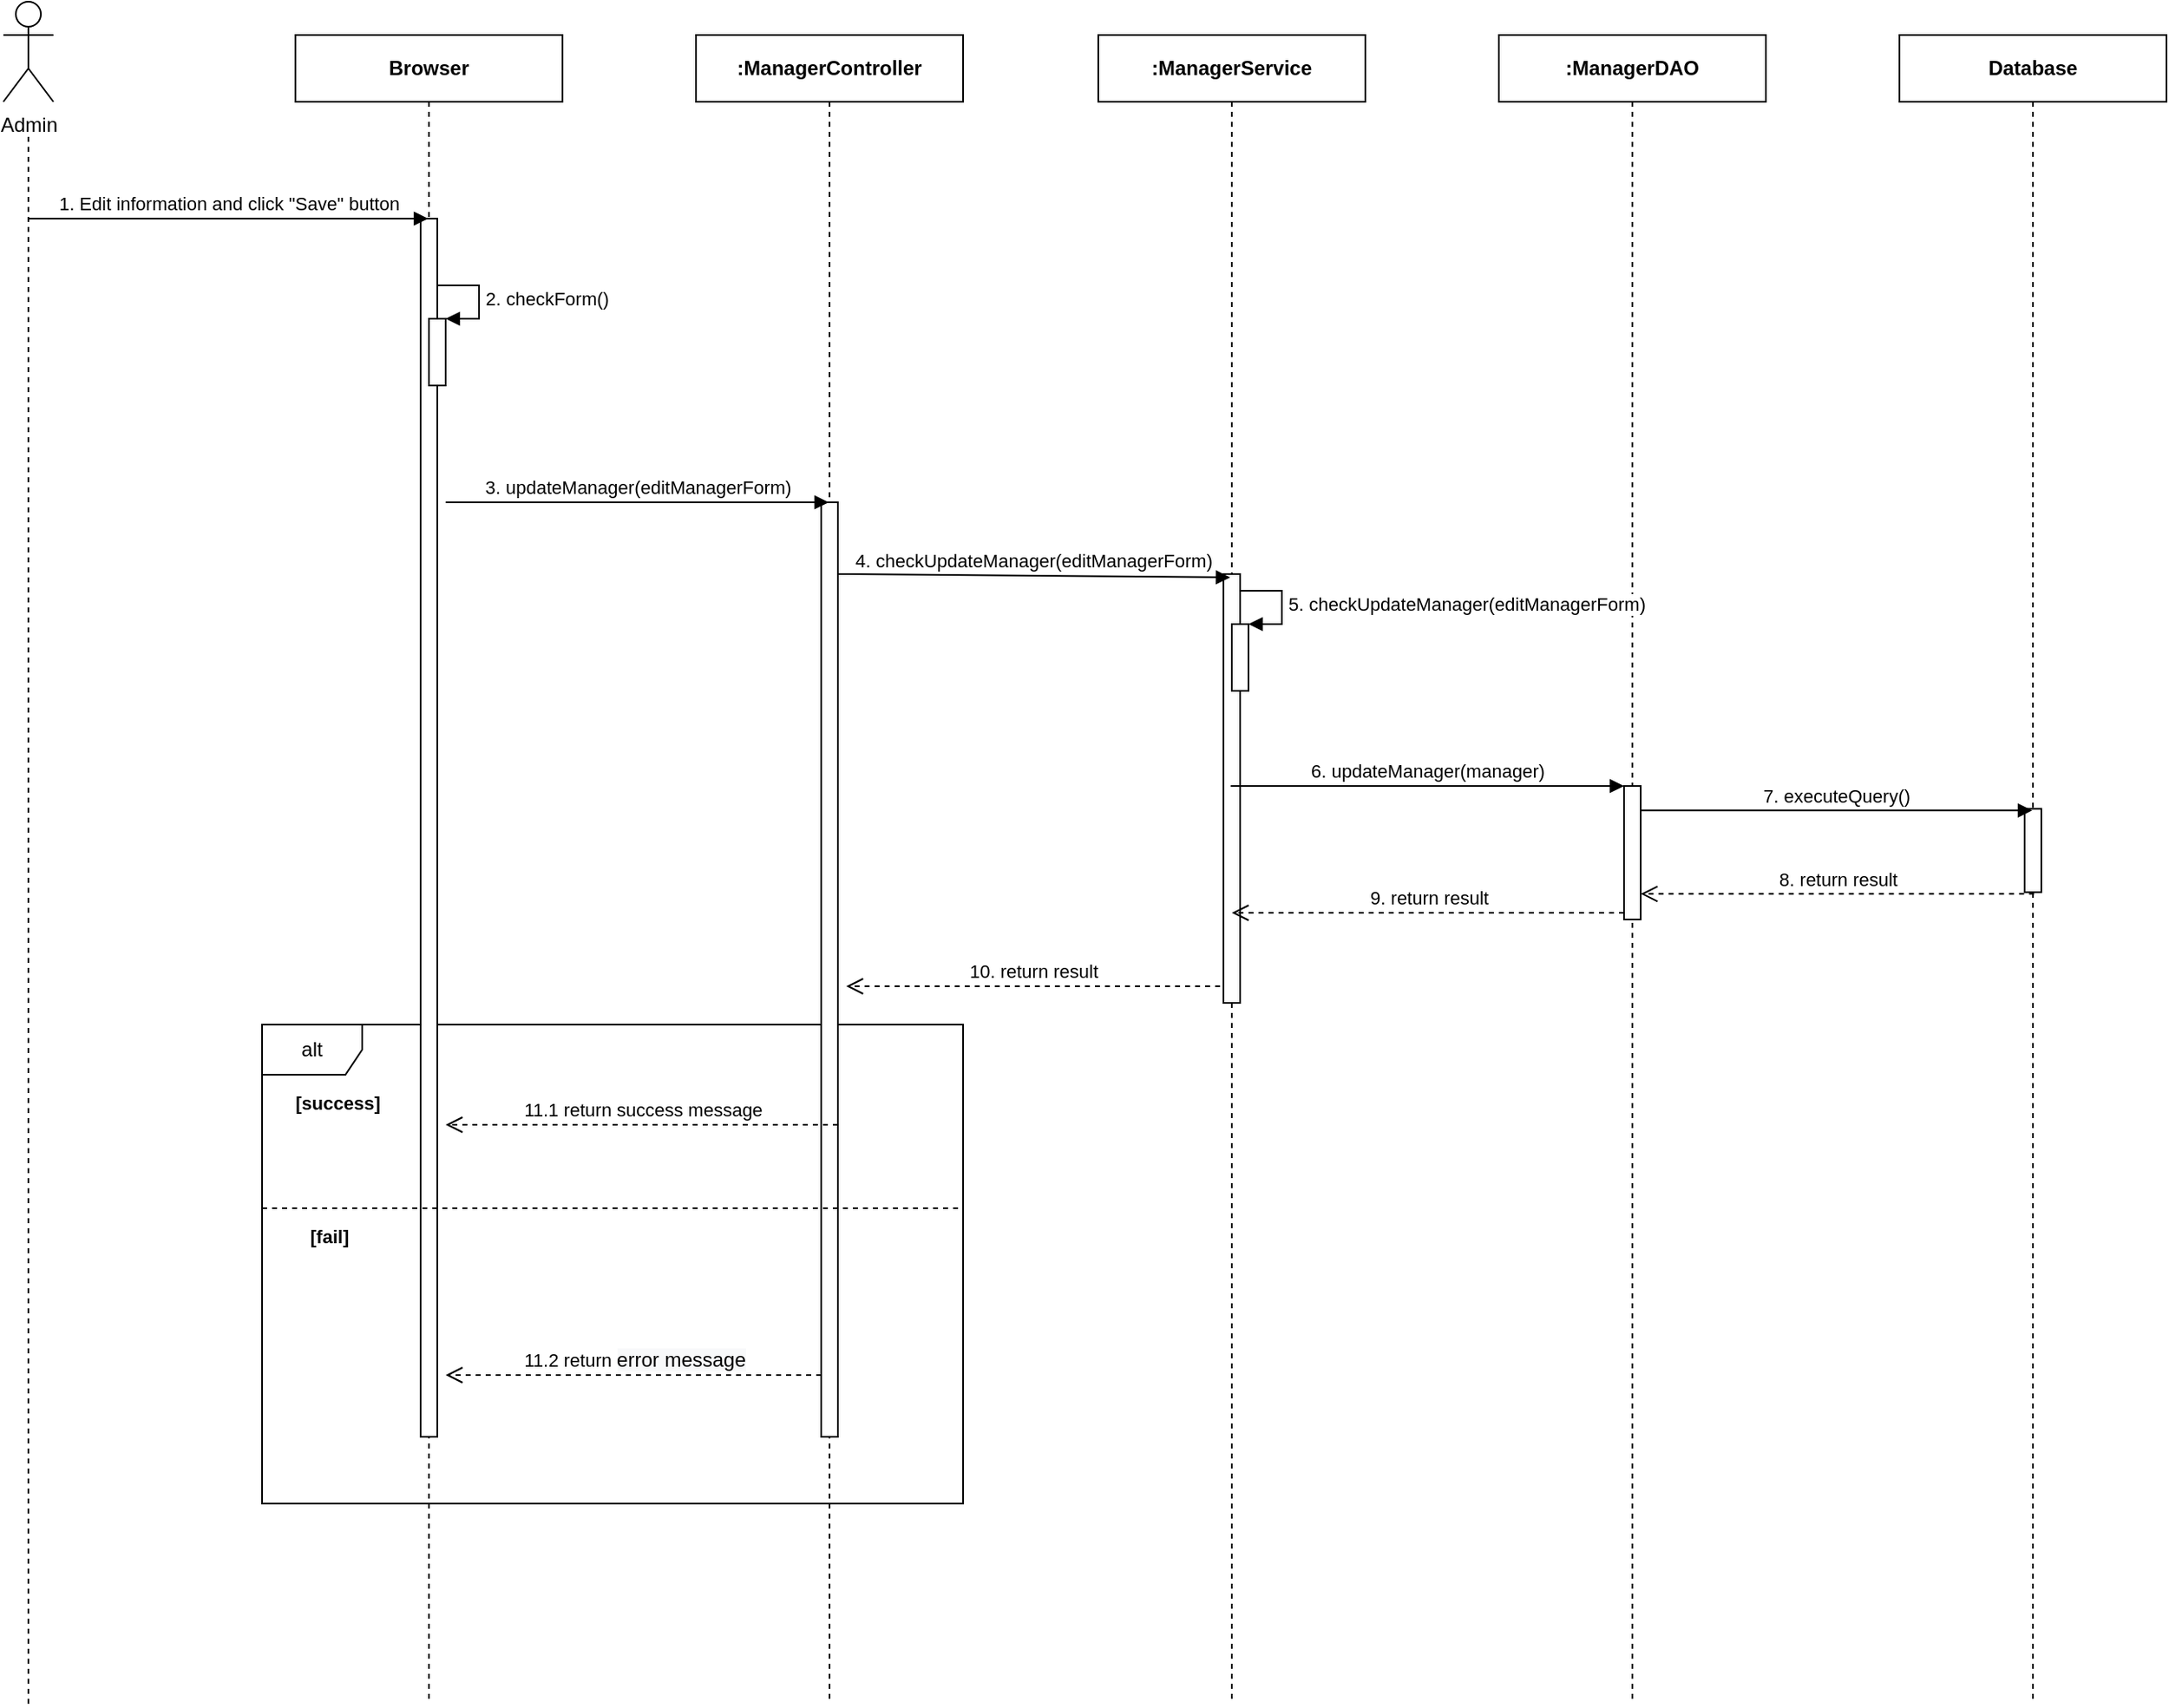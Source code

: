 <mxfile version="14.4.3" type="device"><diagram id="6DhhbtNXz0irELx-sbcJ" name="Ev02"><mxGraphModel dx="1346" dy="748" grid="1" gridSize="10" guides="1" tooltips="1" connect="1" arrows="1" fold="1" page="1" pageScale="1" pageWidth="850" pageHeight="1100" math="0" shadow="0"><root><mxCell id="QhewHzNAjTChAwhyZE2_-0"/><mxCell id="QhewHzNAjTChAwhyZE2_-1" parent="QhewHzNAjTChAwhyZE2_-0"/><mxCell id="h4LTIt4_CdTOY5cm_mOC-23" value="alt" style="shape=umlFrame;whiteSpace=wrap;html=1;" parent="QhewHzNAjTChAwhyZE2_-1" vertex="1"><mxGeometry x="460" y="673" width="420" height="287" as="geometry"/></mxCell><mxCell id="pia5Hrn-r-ayJWNDCGOI-3" value="&lt;b&gt;Browser&lt;/b&gt;" style="shape=umlLifeline;perimeter=lifelinePerimeter;whiteSpace=wrap;html=1;container=1;collapsible=0;recursiveResize=0;outlineConnect=0;" parent="QhewHzNAjTChAwhyZE2_-1" vertex="1"><mxGeometry x="480" y="80" width="160" height="1000" as="geometry"/></mxCell><mxCell id="pia5Hrn-r-ayJWNDCGOI-4" value="" style="html=1;points=[];perimeter=orthogonalPerimeter;" parent="pia5Hrn-r-ayJWNDCGOI-3" vertex="1"><mxGeometry x="75" y="110" width="10" height="730" as="geometry"/></mxCell><mxCell id="pia5Hrn-r-ayJWNDCGOI-5" value="&lt;b&gt;:ManagerDAO&lt;/b&gt;" style="shape=umlLifeline;perimeter=lifelinePerimeter;whiteSpace=wrap;html=1;container=1;collapsible=0;recursiveResize=0;outlineConnect=0;" parent="QhewHzNAjTChAwhyZE2_-1" vertex="1"><mxGeometry x="1201" y="80" width="160" height="1000" as="geometry"/></mxCell><mxCell id="pia5Hrn-r-ayJWNDCGOI-6" value="&lt;b&gt;:ManagerService&lt;/b&gt;" style="shape=umlLifeline;perimeter=lifelinePerimeter;whiteSpace=wrap;html=1;container=1;collapsible=0;recursiveResize=0;outlineConnect=0;" parent="QhewHzNAjTChAwhyZE2_-1" vertex="1"><mxGeometry x="961" y="80" width="160" height="1000" as="geometry"/></mxCell><mxCell id="pia5Hrn-r-ayJWNDCGOI-7" value="" style="html=1;points=[];perimeter=orthogonalPerimeter;" parent="pia5Hrn-r-ayJWNDCGOI-6" vertex="1"><mxGeometry x="75" y="323" width="10" height="257" as="geometry"/></mxCell><mxCell id="pia5Hrn-r-ayJWNDCGOI-9" value="&lt;b&gt;:ManagerController&lt;/b&gt;" style="shape=umlLifeline;perimeter=lifelinePerimeter;whiteSpace=wrap;html=1;container=1;collapsible=0;recursiveResize=0;outlineConnect=0;" parent="QhewHzNAjTChAwhyZE2_-1" vertex="1"><mxGeometry x="720" y="80" width="160" height="1000" as="geometry"/></mxCell><mxCell id="pia5Hrn-r-ayJWNDCGOI-10" value="" style="html=1;points=[];perimeter=orthogonalPerimeter;" parent="pia5Hrn-r-ayJWNDCGOI-9" vertex="1"><mxGeometry x="75" y="280" width="10" height="560" as="geometry"/></mxCell><mxCell id="pia5Hrn-r-ayJWNDCGOI-11" value="1. Edit information and click &quot;Save&quot; button" style="html=1;verticalAlign=bottom;endArrow=block;" parent="QhewHzNAjTChAwhyZE2_-1" target="pia5Hrn-r-ayJWNDCGOI-3" edge="1"><mxGeometry width="80" relative="1" as="geometry"><mxPoint x="320" y="190" as="sourcePoint"/><mxPoint x="400" y="190" as="targetPoint"/></mxGeometry></mxCell><mxCell id="pia5Hrn-r-ayJWNDCGOI-12" value="3. updateManager(editManagerForm)" style="html=1;verticalAlign=bottom;endArrow=block;" parent="QhewHzNAjTChAwhyZE2_-1" edge="1"><mxGeometry width="80" relative="1" as="geometry"><mxPoint x="570" y="360" as="sourcePoint"/><mxPoint x="799.5" y="360" as="targetPoint"/></mxGeometry></mxCell><mxCell id="pia5Hrn-r-ayJWNDCGOI-20" value="4. checkUpdateManager(editManagerForm)" style="html=1;verticalAlign=bottom;endArrow=block;" parent="QhewHzNAjTChAwhyZE2_-1" edge="1"><mxGeometry relative="1" as="geometry"><mxPoint x="805" y="403.0" as="sourcePoint"/><mxPoint x="1040" y="405" as="targetPoint"/></mxGeometry></mxCell><mxCell id="pia5Hrn-r-ayJWNDCGOI-29" value="" style="html=1;points=[];perimeter=orthogonalPerimeter;" parent="QhewHzNAjTChAwhyZE2_-1" vertex="1"><mxGeometry x="1041" y="433" width="10" height="40" as="geometry"/></mxCell><mxCell id="pia5Hrn-r-ayJWNDCGOI-30" value="&lt;span style=&quot;text-align: center&quot;&gt;5. checkUpdateManager(editManagerForm)&lt;/span&gt;" style="edgeStyle=orthogonalEdgeStyle;html=1;align=left;spacingLeft=2;endArrow=block;rounded=0;entryX=1;entryY=0;" parent="QhewHzNAjTChAwhyZE2_-1" target="pia5Hrn-r-ayJWNDCGOI-29" edge="1"><mxGeometry relative="1" as="geometry"><mxPoint x="1046" y="413.0" as="sourcePoint"/><Array as="points"><mxPoint x="1071" y="413"/></Array></mxGeometry></mxCell><mxCell id="pia5Hrn-r-ayJWNDCGOI-35" value="" style="html=1;points=[];perimeter=orthogonalPerimeter;" parent="QhewHzNAjTChAwhyZE2_-1" vertex="1"><mxGeometry x="1276" y="530" width="10" height="80" as="geometry"/></mxCell><mxCell id="pia5Hrn-r-ayJWNDCGOI-36" value="6. updateManager(manager)" style="html=1;verticalAlign=bottom;endArrow=block;entryX=0;entryY=0;" parent="QhewHzNAjTChAwhyZE2_-1" target="pia5Hrn-r-ayJWNDCGOI-35" edge="1"><mxGeometry relative="1" as="geometry"><mxPoint x="1040.324" y="530" as="sourcePoint"/></mxGeometry></mxCell><mxCell id="pia5Hrn-r-ayJWNDCGOI-37" value="9. return result" style="html=1;verticalAlign=bottom;endArrow=open;dashed=1;endSize=8;exitX=0;exitY=0.95;" parent="QhewHzNAjTChAwhyZE2_-1" source="pia5Hrn-r-ayJWNDCGOI-35" edge="1"><mxGeometry relative="1" as="geometry"><mxPoint x="1041" y="606" as="targetPoint"/></mxGeometry></mxCell><mxCell id="pia5Hrn-r-ayJWNDCGOI-39" value="" style="html=1;points=[];perimeter=orthogonalPerimeter;" parent="QhewHzNAjTChAwhyZE2_-1" vertex="1"><mxGeometry x="560" y="250" width="10" height="40" as="geometry"/></mxCell><mxCell id="pia5Hrn-r-ayJWNDCGOI-40" value="2. checkForm()" style="edgeStyle=orthogonalEdgeStyle;html=1;align=left;spacingLeft=2;endArrow=block;rounded=0;entryX=1;entryY=0;" parent="QhewHzNAjTChAwhyZE2_-1" target="pia5Hrn-r-ayJWNDCGOI-39" edge="1"><mxGeometry relative="1" as="geometry"><mxPoint x="565" y="230" as="sourcePoint"/><Array as="points"><mxPoint x="590" y="230"/></Array></mxGeometry></mxCell><mxCell id="h4LTIt4_CdTOY5cm_mOC-19" value="11.2 return&amp;nbsp;&lt;span style=&quot;font-size: 12px ; background-color: rgb(248 , 249 , 250)&quot;&gt;error message&lt;/span&gt;" style="html=1;verticalAlign=bottom;endArrow=open;dashed=1;endSize=8;" parent="QhewHzNAjTChAwhyZE2_-1" edge="1"><mxGeometry relative="1" as="geometry"><mxPoint x="795" y="883.06" as="sourcePoint"/><mxPoint x="570" y="883" as="targetPoint"/></mxGeometry></mxCell><mxCell id="UNV7OFMdhKG9NoB3F56b-2" value="11.1 return success message" style="html=1;verticalAlign=bottom;endArrow=open;dashed=1;endSize=8;" parent="QhewHzNAjTChAwhyZE2_-1" edge="1"><mxGeometry relative="1" as="geometry"><mxPoint x="805" y="733" as="sourcePoint"/><mxPoint x="570" y="733" as="targetPoint"/></mxGeometry></mxCell><mxCell id="UNV7OFMdhKG9NoB3F56b-3" value="10. return result" style="html=1;verticalAlign=bottom;endArrow=open;dashed=1;endSize=8;entryX=1.1;entryY=0.824;entryDx=0;entryDy=0;entryPerimeter=0;" parent="QhewHzNAjTChAwhyZE2_-1" edge="1"><mxGeometry relative="1" as="geometry"><mxPoint x="1034" y="650.04" as="sourcePoint"/><mxPoint x="810" y="650" as="targetPoint"/></mxGeometry></mxCell><mxCell id="UNV7OFMdhKG9NoB3F56b-4" value="" style="endArrow=none;dashed=1;html=1;" parent="QhewHzNAjTChAwhyZE2_-1" edge="1"><mxGeometry width="50" height="50" relative="1" as="geometry"><mxPoint x="460" y="783" as="sourcePoint"/><mxPoint x="880" y="783" as="targetPoint"/></mxGeometry></mxCell><mxCell id="eL8QR4N8IEo1Wf-b-3NC-0" value="&lt;b&gt;Database&lt;/b&gt;" style="shape=umlLifeline;perimeter=lifelinePerimeter;whiteSpace=wrap;html=1;container=1;collapsible=0;recursiveResize=0;outlineConnect=0;" parent="QhewHzNAjTChAwhyZE2_-1" vertex="1"><mxGeometry x="1441" y="80" width="160" height="1000" as="geometry"/></mxCell><mxCell id="eL8QR4N8IEo1Wf-b-3NC-1" value="" style="html=1;points=[];perimeter=orthogonalPerimeter;" parent="eL8QR4N8IEo1Wf-b-3NC-0" vertex="1"><mxGeometry x="75" y="463.67" width="10" height="50" as="geometry"/></mxCell><mxCell id="eL8QR4N8IEo1Wf-b-3NC-2" value="7. executeQuery()" style="html=1;verticalAlign=bottom;endArrow=block;" parent="QhewHzNAjTChAwhyZE2_-1" edge="1"><mxGeometry relative="1" as="geometry"><mxPoint x="1286.004" y="544.67" as="sourcePoint"/><mxPoint x="1520.5" y="544.67" as="targetPoint"/></mxGeometry></mxCell><mxCell id="eL8QR4N8IEo1Wf-b-3NC-3" value="8. return result" style="html=1;verticalAlign=bottom;endArrow=open;dashed=1;endSize=8;exitX=0;exitY=0.95;" parent="QhewHzNAjTChAwhyZE2_-1" edge="1"><mxGeometry relative="1" as="geometry"><mxPoint x="1286.004" y="594.67" as="targetPoint"/><mxPoint x="1521.68" y="594.67" as="sourcePoint"/></mxGeometry></mxCell><mxCell id="df_JiKjJPN-L-3fTJ9-m-0" value="&lt;span style=&quot;font-size: 11px ; background-color: rgb(255 , 255 , 255)&quot;&gt;&lt;b&gt;[success]&lt;/b&gt;&lt;/span&gt;" style="text;html=1;align=center;verticalAlign=middle;resizable=0;points=[];autosize=1;" parent="QhewHzNAjTChAwhyZE2_-1" vertex="1"><mxGeometry x="470" y="710" width="70" height="20" as="geometry"/></mxCell><mxCell id="df_JiKjJPN-L-3fTJ9-m-1" value="&lt;span style=&quot;font-size: 11px ; background-color: rgb(255 , 255 , 255)&quot;&gt;&lt;b&gt;[fail]&lt;/b&gt;&lt;/span&gt;" style="text;html=1;align=center;verticalAlign=middle;resizable=0;points=[];autosize=1;" parent="QhewHzNAjTChAwhyZE2_-1" vertex="1"><mxGeometry x="480" y="790" width="40" height="20" as="geometry"/></mxCell><mxCell id="pOPWlpF5260RbUup-ObJ-0" value="Admin" style="shape=umlActor;verticalLabelPosition=bottom;verticalAlign=top;html=1;outlineConnect=0;rounded=0;glass=0;sketch=0;fillColor=none;" parent="QhewHzNAjTChAwhyZE2_-1" vertex="1"><mxGeometry x="305" y="60" width="30" height="60" as="geometry"/></mxCell><mxCell id="pOPWlpF5260RbUup-ObJ-1" value="" style="endArrow=none;dashed=1;html=1;" parent="QhewHzNAjTChAwhyZE2_-1" edge="1"><mxGeometry width="50" height="50" relative="1" as="geometry"><mxPoint x="320" y="1080" as="sourcePoint"/><mxPoint x="320" y="140" as="targetPoint"/></mxGeometry></mxCell></root></mxGraphModel></diagram></mxfile>